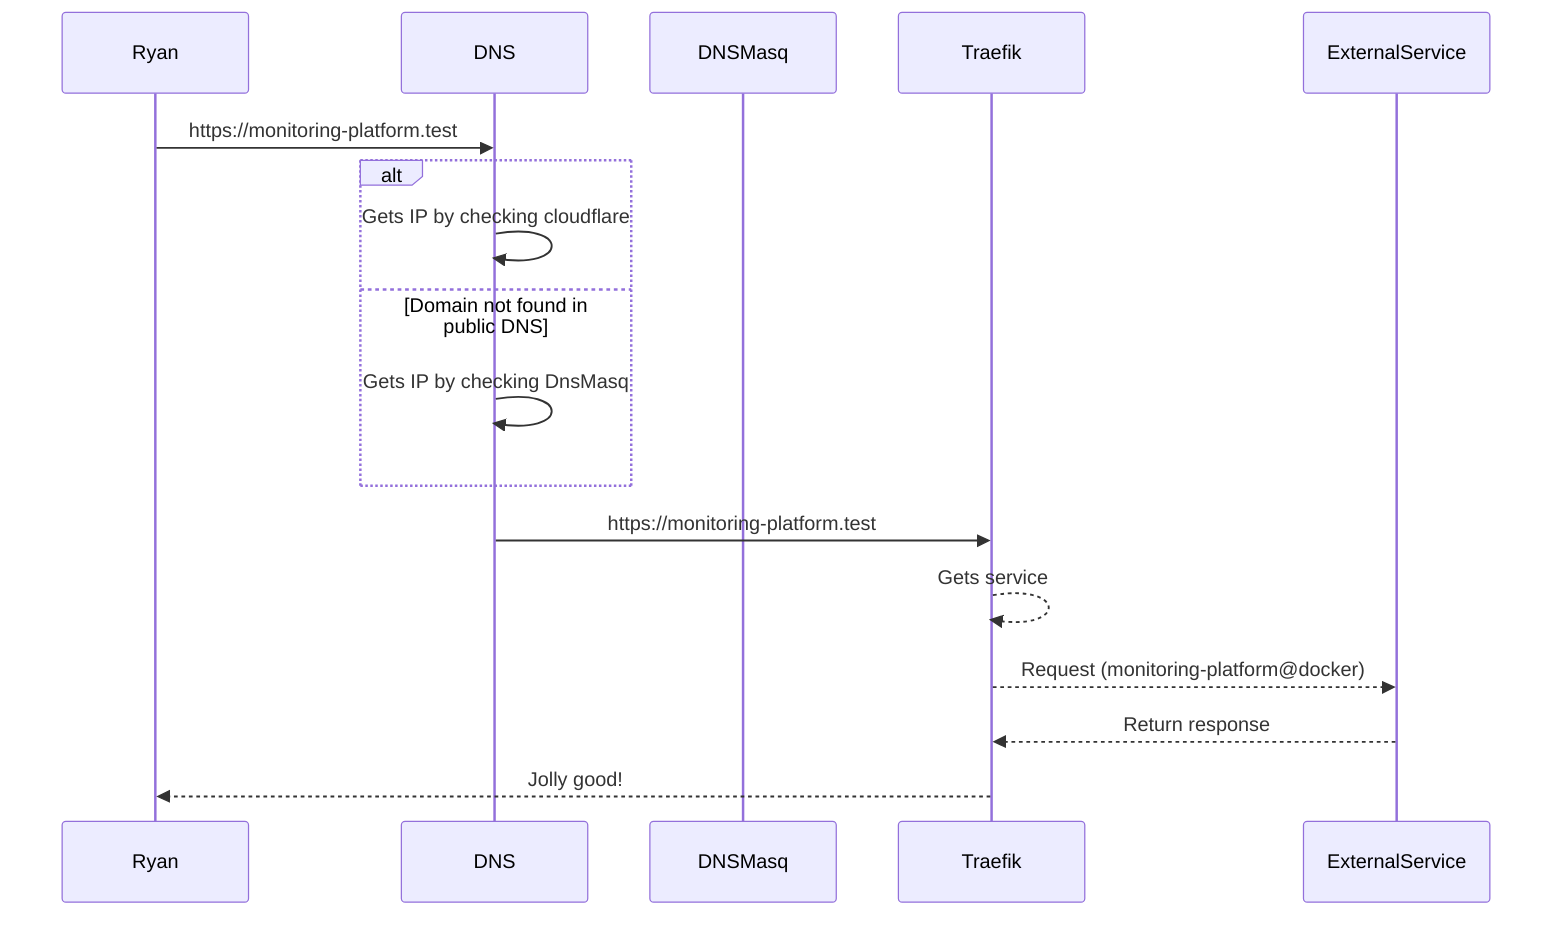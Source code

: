 sequenceDiagram
    participant Ryan
    participant DNS
    participant DNSMasq
    participant Traefik
    participant ExternalService
    Ryan->>DNS: https://monitoring-platform.test
    alt
        DNS->>DNS: Gets IP by checking cloudflare
    else Domain not found in public DNS
        DNS->>DNS: Gets IP by checking DnsMasq
    end
    DNS->>Traefik: https://monitoring-platform.test
    Traefik-->>Traefik: Gets service
    Traefik-->>ExternalService: Request (monitoring-platform@docker)
    ExternalService-->>Traefik: Return response
    Traefik-->>Ryan: Jolly good!